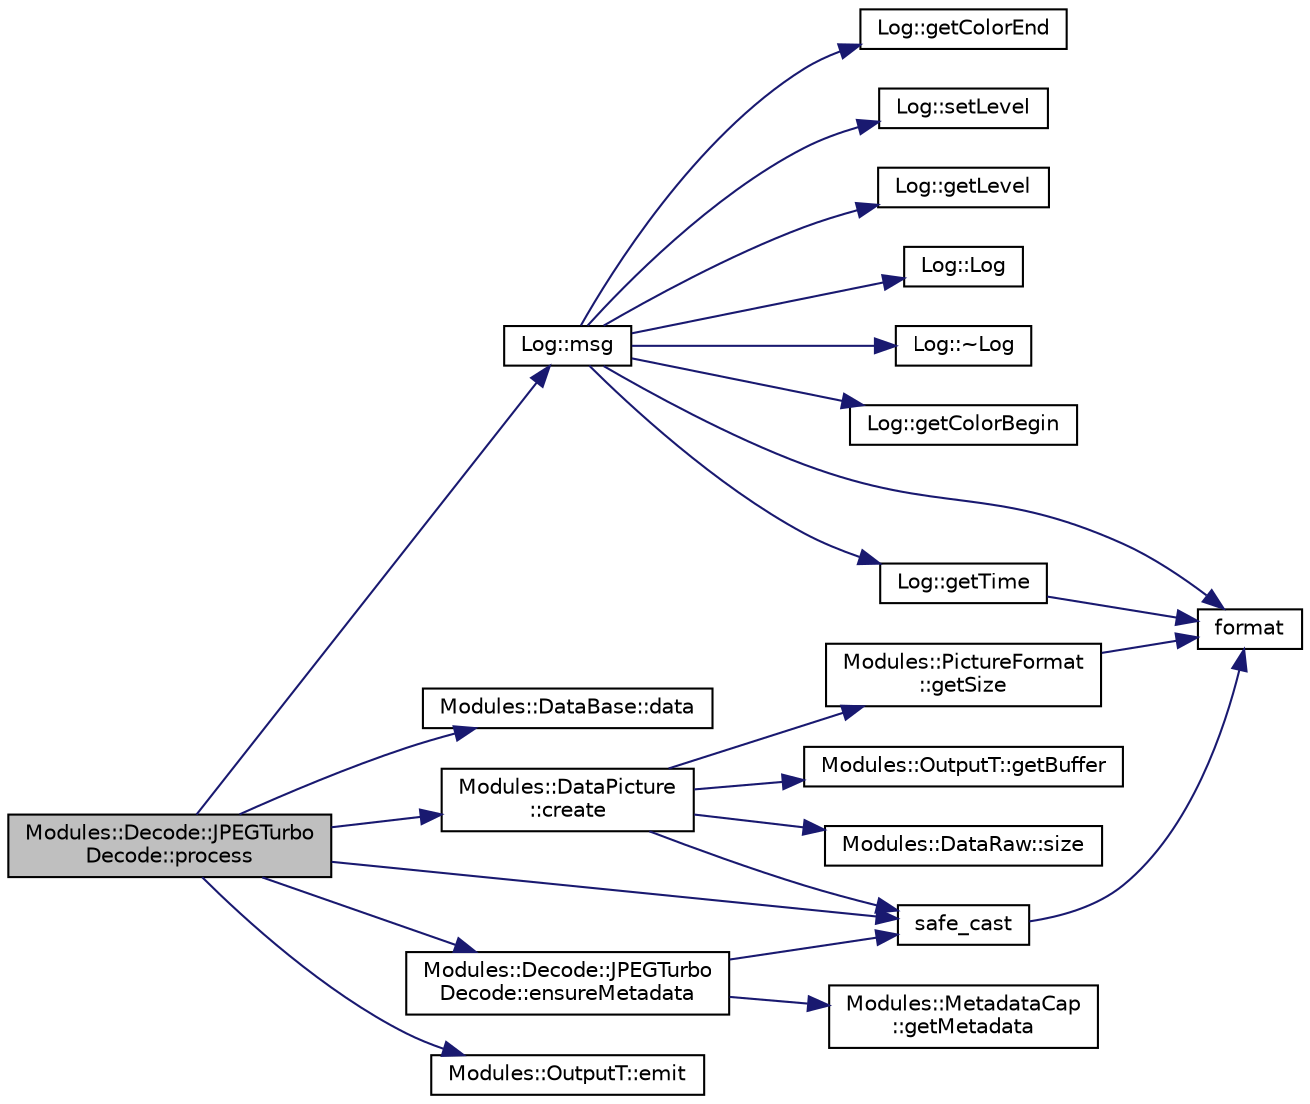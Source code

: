 digraph "Modules::Decode::JPEGTurboDecode::process"
{
 // INTERACTIVE_SVG=YES
  edge [fontname="Helvetica",fontsize="10",labelfontname="Helvetica",labelfontsize="10"];
  node [fontname="Helvetica",fontsize="10",shape=record];
  rankdir="LR";
  Node1 [label="Modules::Decode::JPEGTurbo\lDecode::process",height=0.2,width=0.4,color="black", fillcolor="grey75", style="filled", fontcolor="black"];
  Node1 -> Node2 [color="midnightblue",fontsize="10",style="solid",fontname="Helvetica"];
  Node2 [label="safe_cast",height=0.2,width=0.4,color="black", fillcolor="white", style="filled",URL="$tools_8hpp.html#ad0cd9d62cdc4d8ad0ad279bc6b8d5dc2"];
  Node2 -> Node3 [color="midnightblue",fontsize="10",style="solid",fontname="Helvetica"];
  Node3 [label="format",height=0.2,width=0.4,color="black", fillcolor="white", style="filled",URL="$format_8hpp.html#a3aca22086b5c6398b980286ac7dd89ad"];
  Node1 -> Node4 [color="midnightblue",fontsize="10",style="solid",fontname="Helvetica"];
  Node4 [label="Modules::DataBase::data",height=0.2,width=0.4,color="black", fillcolor="white", style="filled",URL="$class_modules_1_1_data_base.html#a9c0894c9d9d8b5af9852b74ddc19669e"];
  Node1 -> Node5 [color="midnightblue",fontsize="10",style="solid",fontname="Helvetica"];
  Node5 [label="Log::msg",height=0.2,width=0.4,color="black", fillcolor="white", style="filled",URL="$class_log.html#a84056ae8f88a105f7b5fa3770f2f15d8"];
  Node5 -> Node6 [color="midnightblue",fontsize="10",style="solid",fontname="Helvetica"];
  Node6 [label="Log::getColorBegin",height=0.2,width=0.4,color="black", fillcolor="white", style="filled",URL="$class_log.html#a00080fae9f969e7c3eff2f40c7211cb3"];
  Node5 -> Node7 [color="midnightblue",fontsize="10",style="solid",fontname="Helvetica"];
  Node7 [label="Log::getTime",height=0.2,width=0.4,color="black", fillcolor="white", style="filled",URL="$class_log.html#a1e8efa09c5b342ba1f9ba6d13811fa14"];
  Node7 -> Node3 [color="midnightblue",fontsize="10",style="solid",fontname="Helvetica"];
  Node5 -> Node3 [color="midnightblue",fontsize="10",style="solid",fontname="Helvetica"];
  Node5 -> Node8 [color="midnightblue",fontsize="10",style="solid",fontname="Helvetica"];
  Node8 [label="Log::getColorEnd",height=0.2,width=0.4,color="black", fillcolor="white", style="filled",URL="$class_log.html#a1a3e0507d4f5f0486dc7fa8d98954941"];
  Node5 -> Node9 [color="midnightblue",fontsize="10",style="solid",fontname="Helvetica"];
  Node9 [label="Log::setLevel",height=0.2,width=0.4,color="black", fillcolor="white", style="filled",URL="$class_log.html#a64a94fff24e5ed45a1d627d3709b6e52"];
  Node5 -> Node10 [color="midnightblue",fontsize="10",style="solid",fontname="Helvetica"];
  Node10 [label="Log::getLevel",height=0.2,width=0.4,color="black", fillcolor="white", style="filled",URL="$class_log.html#a8def54b27ed38887e1fd074c2ea18a82"];
  Node5 -> Node11 [color="midnightblue",fontsize="10",style="solid",fontname="Helvetica"];
  Node11 [label="Log::Log",height=0.2,width=0.4,color="black", fillcolor="white", style="filled",URL="$class_log.html#af6071a60aa52b6c1b511f99b4bc1b8fe"];
  Node5 -> Node12 [color="midnightblue",fontsize="10",style="solid",fontname="Helvetica"];
  Node12 [label="Log::~Log",height=0.2,width=0.4,color="black", fillcolor="white", style="filled",URL="$class_log.html#a0fbfda88fbee5027c89f6eb121059360"];
  Node1 -> Node13 [color="midnightblue",fontsize="10",style="solid",fontname="Helvetica"];
  Node13 [label="Modules::DataPicture\l::create",height=0.2,width=0.4,color="black", fillcolor="white", style="filled",URL="$class_modules_1_1_data_picture.html#a3e285ad996670565e6c40ec5cf814f99"];
  Node13 -> Node14 [color="midnightblue",fontsize="10",style="solid",fontname="Helvetica"];
  Node14 [label="Modules::DataRaw::size",height=0.2,width=0.4,color="black", fillcolor="white", style="filled",URL="$class_modules_1_1_data_raw.html#ad230afbee33f4a4998f1f63b48761909"];
  Node13 -> Node15 [color="midnightblue",fontsize="10",style="solid",fontname="Helvetica"];
  Node15 [label="Modules::PictureFormat\l::getSize",height=0.2,width=0.4,color="black", fillcolor="white", style="filled",URL="$class_modules_1_1_picture_format.html#a22d6e257fcc2f19811d9468ff784a5a1"];
  Node15 -> Node3 [color="midnightblue",fontsize="10",style="solid",fontname="Helvetica"];
  Node13 -> Node2 [color="midnightblue",fontsize="10",style="solid",fontname="Helvetica"];
  Node13 -> Node16 [color="midnightblue",fontsize="10",style="solid",fontname="Helvetica"];
  Node16 [label="Modules::OutputT::getBuffer",height=0.2,width=0.4,color="black", fillcolor="white", style="filled",URL="$class_modules_1_1_output_t.html#ab6263dca52d17a2498cd88a6c89f9c7c"];
  Node1 -> Node17 [color="midnightblue",fontsize="10",style="solid",fontname="Helvetica"];
  Node17 [label="Modules::Decode::JPEGTurbo\lDecode::ensureMetadata",height=0.2,width=0.4,color="black", fillcolor="white", style="filled",URL="$class_modules_1_1_decode_1_1_j_p_e_g_turbo_decode.html#a51ef2f74d1dda817f27947591f2a200d"];
  Node17 -> Node18 [color="midnightblue",fontsize="10",style="solid",fontname="Helvetica"];
  Node18 [label="Modules::MetadataCap\l::getMetadata",height=0.2,width=0.4,color="black", fillcolor="white", style="filled",URL="$class_modules_1_1_metadata_cap.html#a4e5c1f4c344df1e2e698bf8cdb27b7bf"];
  Node17 -> Node2 [color="midnightblue",fontsize="10",style="solid",fontname="Helvetica"];
  Node1 -> Node19 [color="midnightblue",fontsize="10",style="solid",fontname="Helvetica"];
  Node19 [label="Modules::OutputT::emit",height=0.2,width=0.4,color="black", fillcolor="white", style="filled",URL="$class_modules_1_1_output_t.html#ae88c40c22415f35248f12f2018bddb4c"];
}
